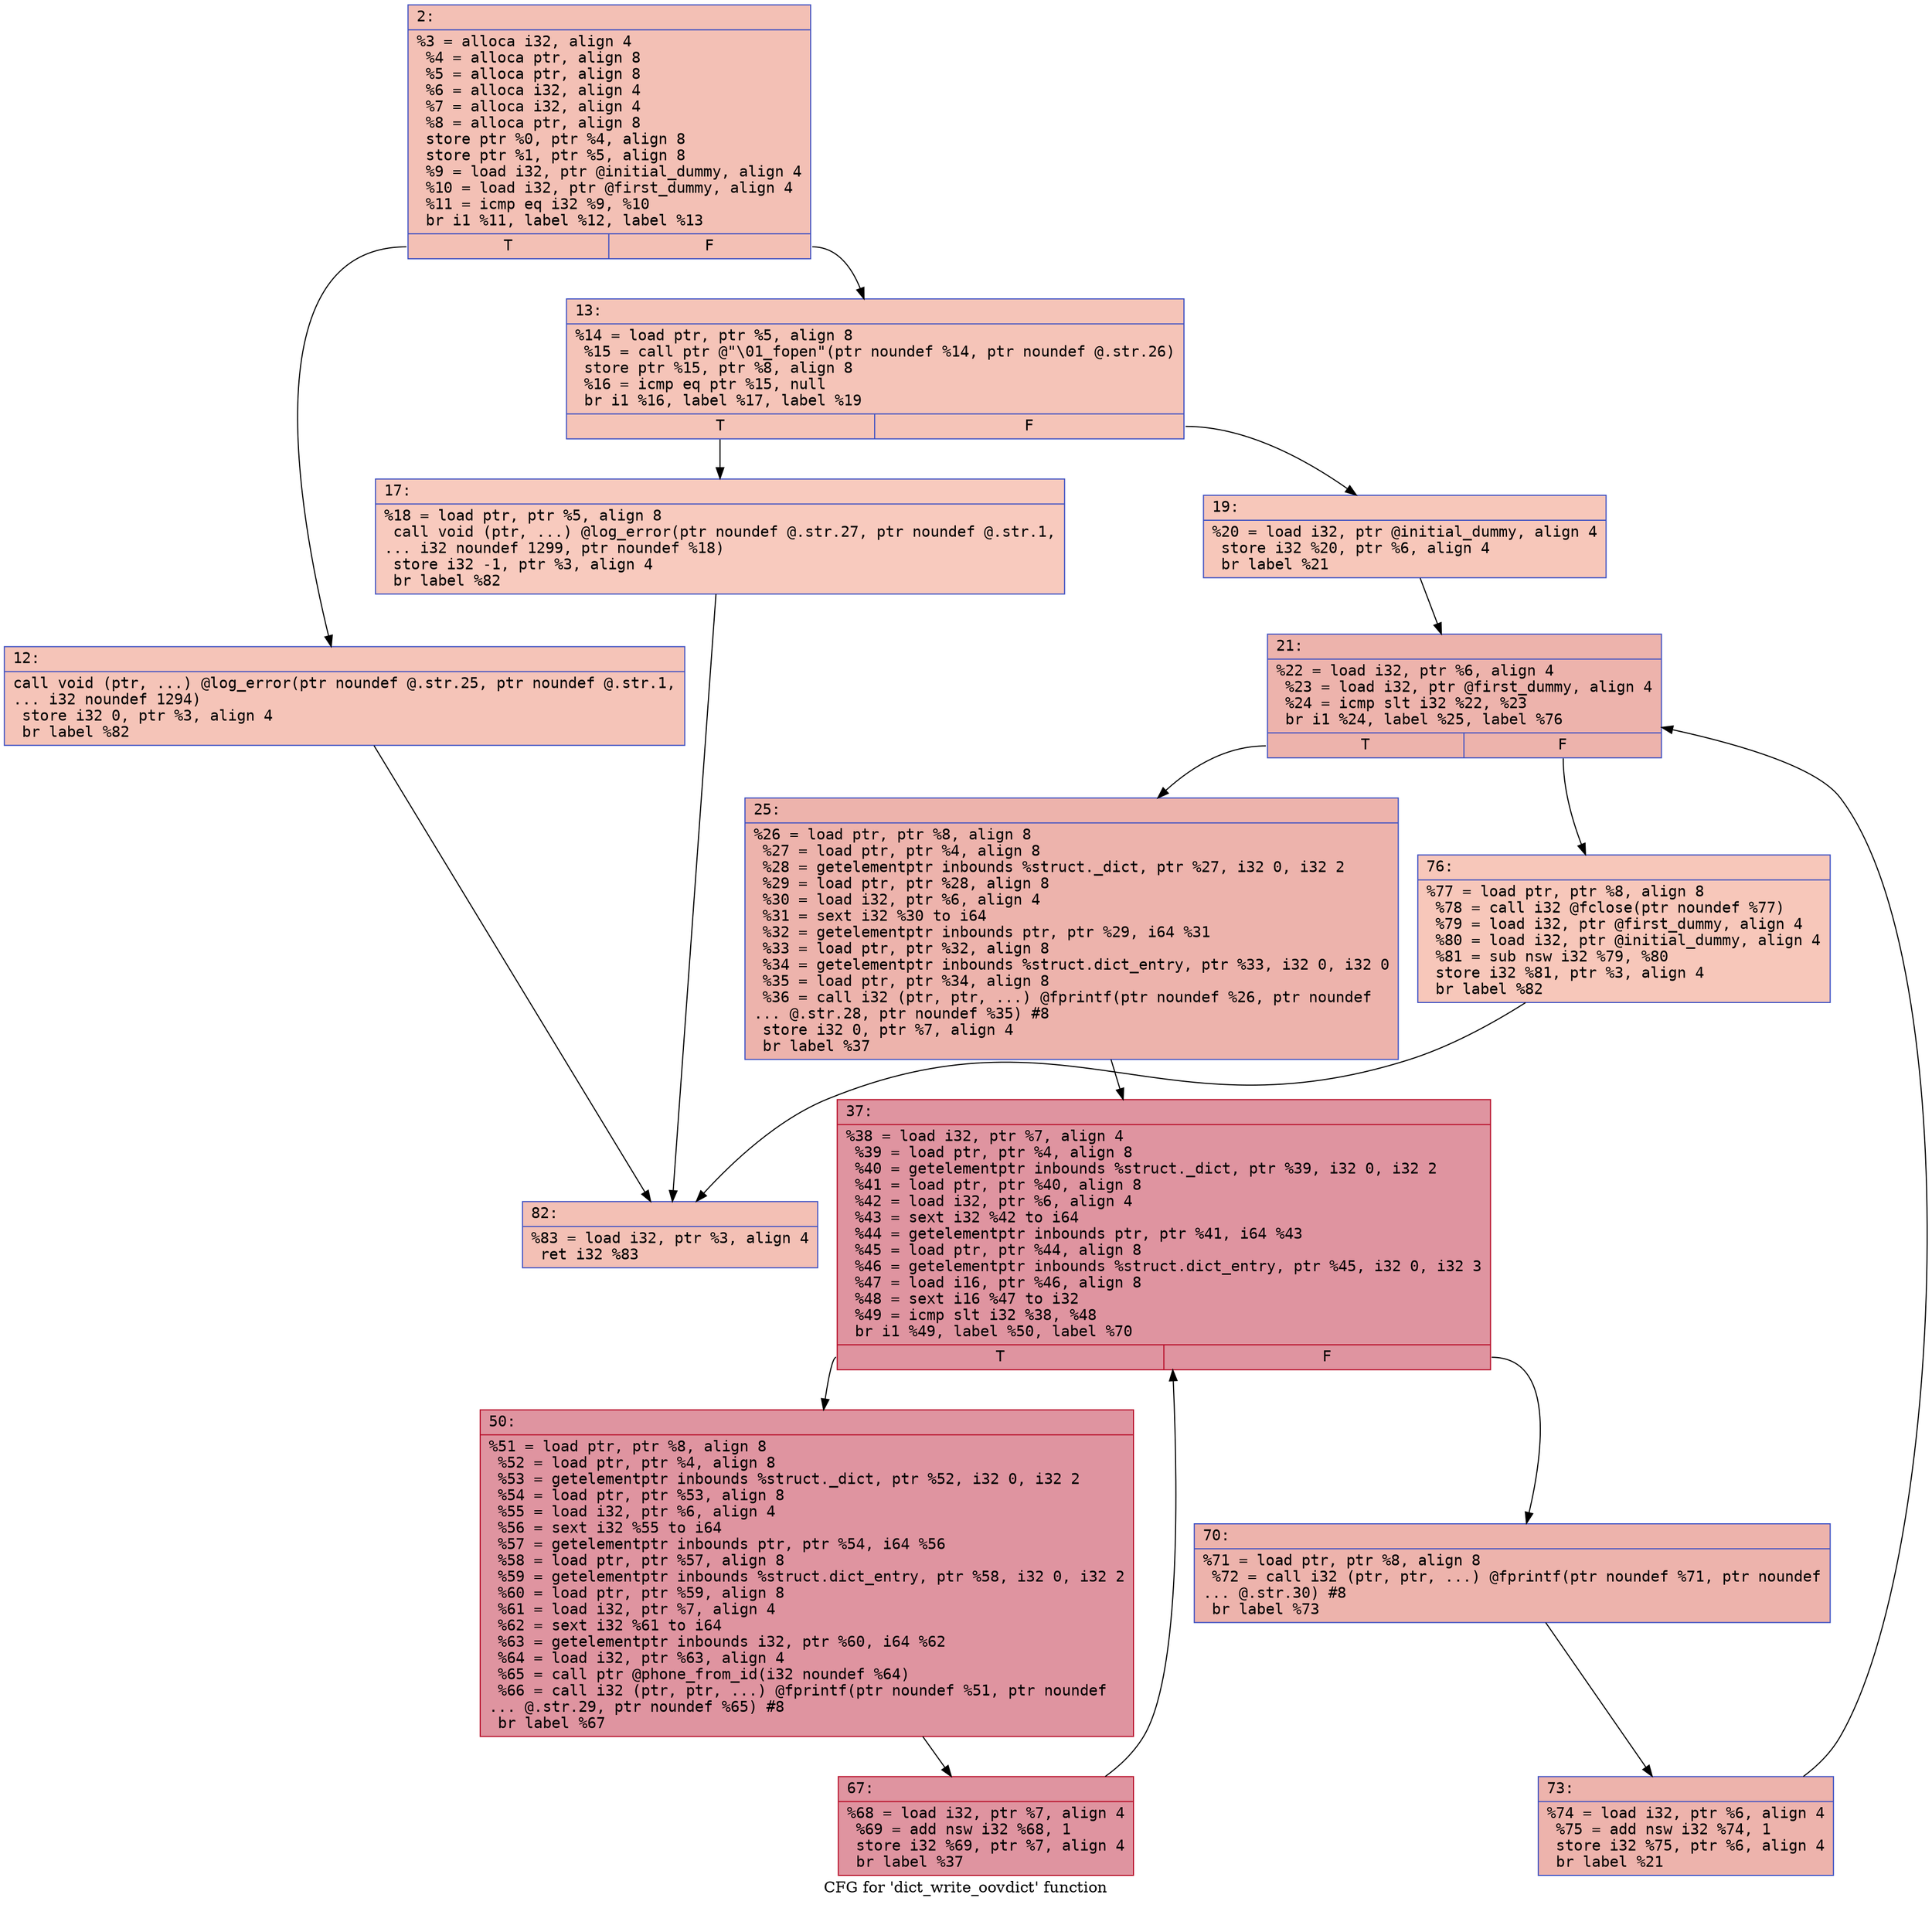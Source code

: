 digraph "CFG for 'dict_write_oovdict' function" {
	label="CFG for 'dict_write_oovdict' function";

	Node0x600002450320 [shape=record,color="#3d50c3ff", style=filled, fillcolor="#e5705870" fontname="Courier",label="{2:\l|  %3 = alloca i32, align 4\l  %4 = alloca ptr, align 8\l  %5 = alloca ptr, align 8\l  %6 = alloca i32, align 4\l  %7 = alloca i32, align 4\l  %8 = alloca ptr, align 8\l  store ptr %0, ptr %4, align 8\l  store ptr %1, ptr %5, align 8\l  %9 = load i32, ptr @initial_dummy, align 4\l  %10 = load i32, ptr @first_dummy, align 4\l  %11 = icmp eq i32 %9, %10\l  br i1 %11, label %12, label %13\l|{<s0>T|<s1>F}}"];
	Node0x600002450320:s0 -> Node0x600002450370[tooltip="2 -> 12\nProbability 50.00%" ];
	Node0x600002450320:s1 -> Node0x6000024503c0[tooltip="2 -> 13\nProbability 50.00%" ];
	Node0x600002450370 [shape=record,color="#3d50c3ff", style=filled, fillcolor="#e97a5f70" fontname="Courier",label="{12:\l|  call void (ptr, ...) @log_error(ptr noundef @.str.25, ptr noundef @.str.1,\l... i32 noundef 1294)\l  store i32 0, ptr %3, align 4\l  br label %82\l}"];
	Node0x600002450370 -> Node0x600002450730[tooltip="12 -> 82\nProbability 100.00%" ];
	Node0x6000024503c0 [shape=record,color="#3d50c3ff", style=filled, fillcolor="#e97a5f70" fontname="Courier",label="{13:\l|  %14 = load ptr, ptr %5, align 8\l  %15 = call ptr @\"\\01_fopen\"(ptr noundef %14, ptr noundef @.str.26)\l  store ptr %15, ptr %8, align 8\l  %16 = icmp eq ptr %15, null\l  br i1 %16, label %17, label %19\l|{<s0>T|<s1>F}}"];
	Node0x6000024503c0:s0 -> Node0x600002450410[tooltip="13 -> 17\nProbability 37.50%" ];
	Node0x6000024503c0:s1 -> Node0x600002450460[tooltip="13 -> 19\nProbability 62.50%" ];
	Node0x600002450410 [shape=record,color="#3d50c3ff", style=filled, fillcolor="#ef886b70" fontname="Courier",label="{17:\l|  %18 = load ptr, ptr %5, align 8\l  call void (ptr, ...) @log_error(ptr noundef @.str.27, ptr noundef @.str.1,\l... i32 noundef 1299, ptr noundef %18)\l  store i32 -1, ptr %3, align 4\l  br label %82\l}"];
	Node0x600002450410 -> Node0x600002450730[tooltip="17 -> 82\nProbability 100.00%" ];
	Node0x600002450460 [shape=record,color="#3d50c3ff", style=filled, fillcolor="#ec7f6370" fontname="Courier",label="{19:\l|  %20 = load i32, ptr @initial_dummy, align 4\l  store i32 %20, ptr %6, align 4\l  br label %21\l}"];
	Node0x600002450460 -> Node0x6000024504b0[tooltip="19 -> 21\nProbability 100.00%" ];
	Node0x6000024504b0 [shape=record,color="#3d50c3ff", style=filled, fillcolor="#d6524470" fontname="Courier",label="{21:\l|  %22 = load i32, ptr %6, align 4\l  %23 = load i32, ptr @first_dummy, align 4\l  %24 = icmp slt i32 %22, %23\l  br i1 %24, label %25, label %76\l|{<s0>T|<s1>F}}"];
	Node0x6000024504b0:s0 -> Node0x600002450500[tooltip="21 -> 25\nProbability 96.88%" ];
	Node0x6000024504b0:s1 -> Node0x6000024506e0[tooltip="21 -> 76\nProbability 3.12%" ];
	Node0x600002450500 [shape=record,color="#3d50c3ff", style=filled, fillcolor="#d6524470" fontname="Courier",label="{25:\l|  %26 = load ptr, ptr %8, align 8\l  %27 = load ptr, ptr %4, align 8\l  %28 = getelementptr inbounds %struct._dict, ptr %27, i32 0, i32 2\l  %29 = load ptr, ptr %28, align 8\l  %30 = load i32, ptr %6, align 4\l  %31 = sext i32 %30 to i64\l  %32 = getelementptr inbounds ptr, ptr %29, i64 %31\l  %33 = load ptr, ptr %32, align 8\l  %34 = getelementptr inbounds %struct.dict_entry, ptr %33, i32 0, i32 0\l  %35 = load ptr, ptr %34, align 8\l  %36 = call i32 (ptr, ptr, ...) @fprintf(ptr noundef %26, ptr noundef\l... @.str.28, ptr noundef %35) #8\l  store i32 0, ptr %7, align 4\l  br label %37\l}"];
	Node0x600002450500 -> Node0x600002450550[tooltip="25 -> 37\nProbability 100.00%" ];
	Node0x600002450550 [shape=record,color="#b70d28ff", style=filled, fillcolor="#b70d2870" fontname="Courier",label="{37:\l|  %38 = load i32, ptr %7, align 4\l  %39 = load ptr, ptr %4, align 8\l  %40 = getelementptr inbounds %struct._dict, ptr %39, i32 0, i32 2\l  %41 = load ptr, ptr %40, align 8\l  %42 = load i32, ptr %6, align 4\l  %43 = sext i32 %42 to i64\l  %44 = getelementptr inbounds ptr, ptr %41, i64 %43\l  %45 = load ptr, ptr %44, align 8\l  %46 = getelementptr inbounds %struct.dict_entry, ptr %45, i32 0, i32 3\l  %47 = load i16, ptr %46, align 8\l  %48 = sext i16 %47 to i32\l  %49 = icmp slt i32 %38, %48\l  br i1 %49, label %50, label %70\l|{<s0>T|<s1>F}}"];
	Node0x600002450550:s0 -> Node0x6000024505a0[tooltip="37 -> 50\nProbability 96.88%" ];
	Node0x600002450550:s1 -> Node0x600002450640[tooltip="37 -> 70\nProbability 3.12%" ];
	Node0x6000024505a0 [shape=record,color="#b70d28ff", style=filled, fillcolor="#b70d2870" fontname="Courier",label="{50:\l|  %51 = load ptr, ptr %8, align 8\l  %52 = load ptr, ptr %4, align 8\l  %53 = getelementptr inbounds %struct._dict, ptr %52, i32 0, i32 2\l  %54 = load ptr, ptr %53, align 8\l  %55 = load i32, ptr %6, align 4\l  %56 = sext i32 %55 to i64\l  %57 = getelementptr inbounds ptr, ptr %54, i64 %56\l  %58 = load ptr, ptr %57, align 8\l  %59 = getelementptr inbounds %struct.dict_entry, ptr %58, i32 0, i32 2\l  %60 = load ptr, ptr %59, align 8\l  %61 = load i32, ptr %7, align 4\l  %62 = sext i32 %61 to i64\l  %63 = getelementptr inbounds i32, ptr %60, i64 %62\l  %64 = load i32, ptr %63, align 4\l  %65 = call ptr @phone_from_id(i32 noundef %64)\l  %66 = call i32 (ptr, ptr, ...) @fprintf(ptr noundef %51, ptr noundef\l... @.str.29, ptr noundef %65) #8\l  br label %67\l}"];
	Node0x6000024505a0 -> Node0x6000024505f0[tooltip="50 -> 67\nProbability 100.00%" ];
	Node0x6000024505f0 [shape=record,color="#b70d28ff", style=filled, fillcolor="#b70d2870" fontname="Courier",label="{67:\l|  %68 = load i32, ptr %7, align 4\l  %69 = add nsw i32 %68, 1\l  store i32 %69, ptr %7, align 4\l  br label %37\l}"];
	Node0x6000024505f0 -> Node0x600002450550[tooltip="67 -> 37\nProbability 100.00%" ];
	Node0x600002450640 [shape=record,color="#3d50c3ff", style=filled, fillcolor="#d6524470" fontname="Courier",label="{70:\l|  %71 = load ptr, ptr %8, align 8\l  %72 = call i32 (ptr, ptr, ...) @fprintf(ptr noundef %71, ptr noundef\l... @.str.30) #8\l  br label %73\l}"];
	Node0x600002450640 -> Node0x600002450690[tooltip="70 -> 73\nProbability 100.00%" ];
	Node0x600002450690 [shape=record,color="#3d50c3ff", style=filled, fillcolor="#d6524470" fontname="Courier",label="{73:\l|  %74 = load i32, ptr %6, align 4\l  %75 = add nsw i32 %74, 1\l  store i32 %75, ptr %6, align 4\l  br label %21\l}"];
	Node0x600002450690 -> Node0x6000024504b0[tooltip="73 -> 21\nProbability 100.00%" ];
	Node0x6000024506e0 [shape=record,color="#3d50c3ff", style=filled, fillcolor="#ec7f6370" fontname="Courier",label="{76:\l|  %77 = load ptr, ptr %8, align 8\l  %78 = call i32 @fclose(ptr noundef %77)\l  %79 = load i32, ptr @first_dummy, align 4\l  %80 = load i32, ptr @initial_dummy, align 4\l  %81 = sub nsw i32 %79, %80\l  store i32 %81, ptr %3, align 4\l  br label %82\l}"];
	Node0x6000024506e0 -> Node0x600002450730[tooltip="76 -> 82\nProbability 100.00%" ];
	Node0x600002450730 [shape=record,color="#3d50c3ff", style=filled, fillcolor="#e5705870" fontname="Courier",label="{82:\l|  %83 = load i32, ptr %3, align 4\l  ret i32 %83\l}"];
}
